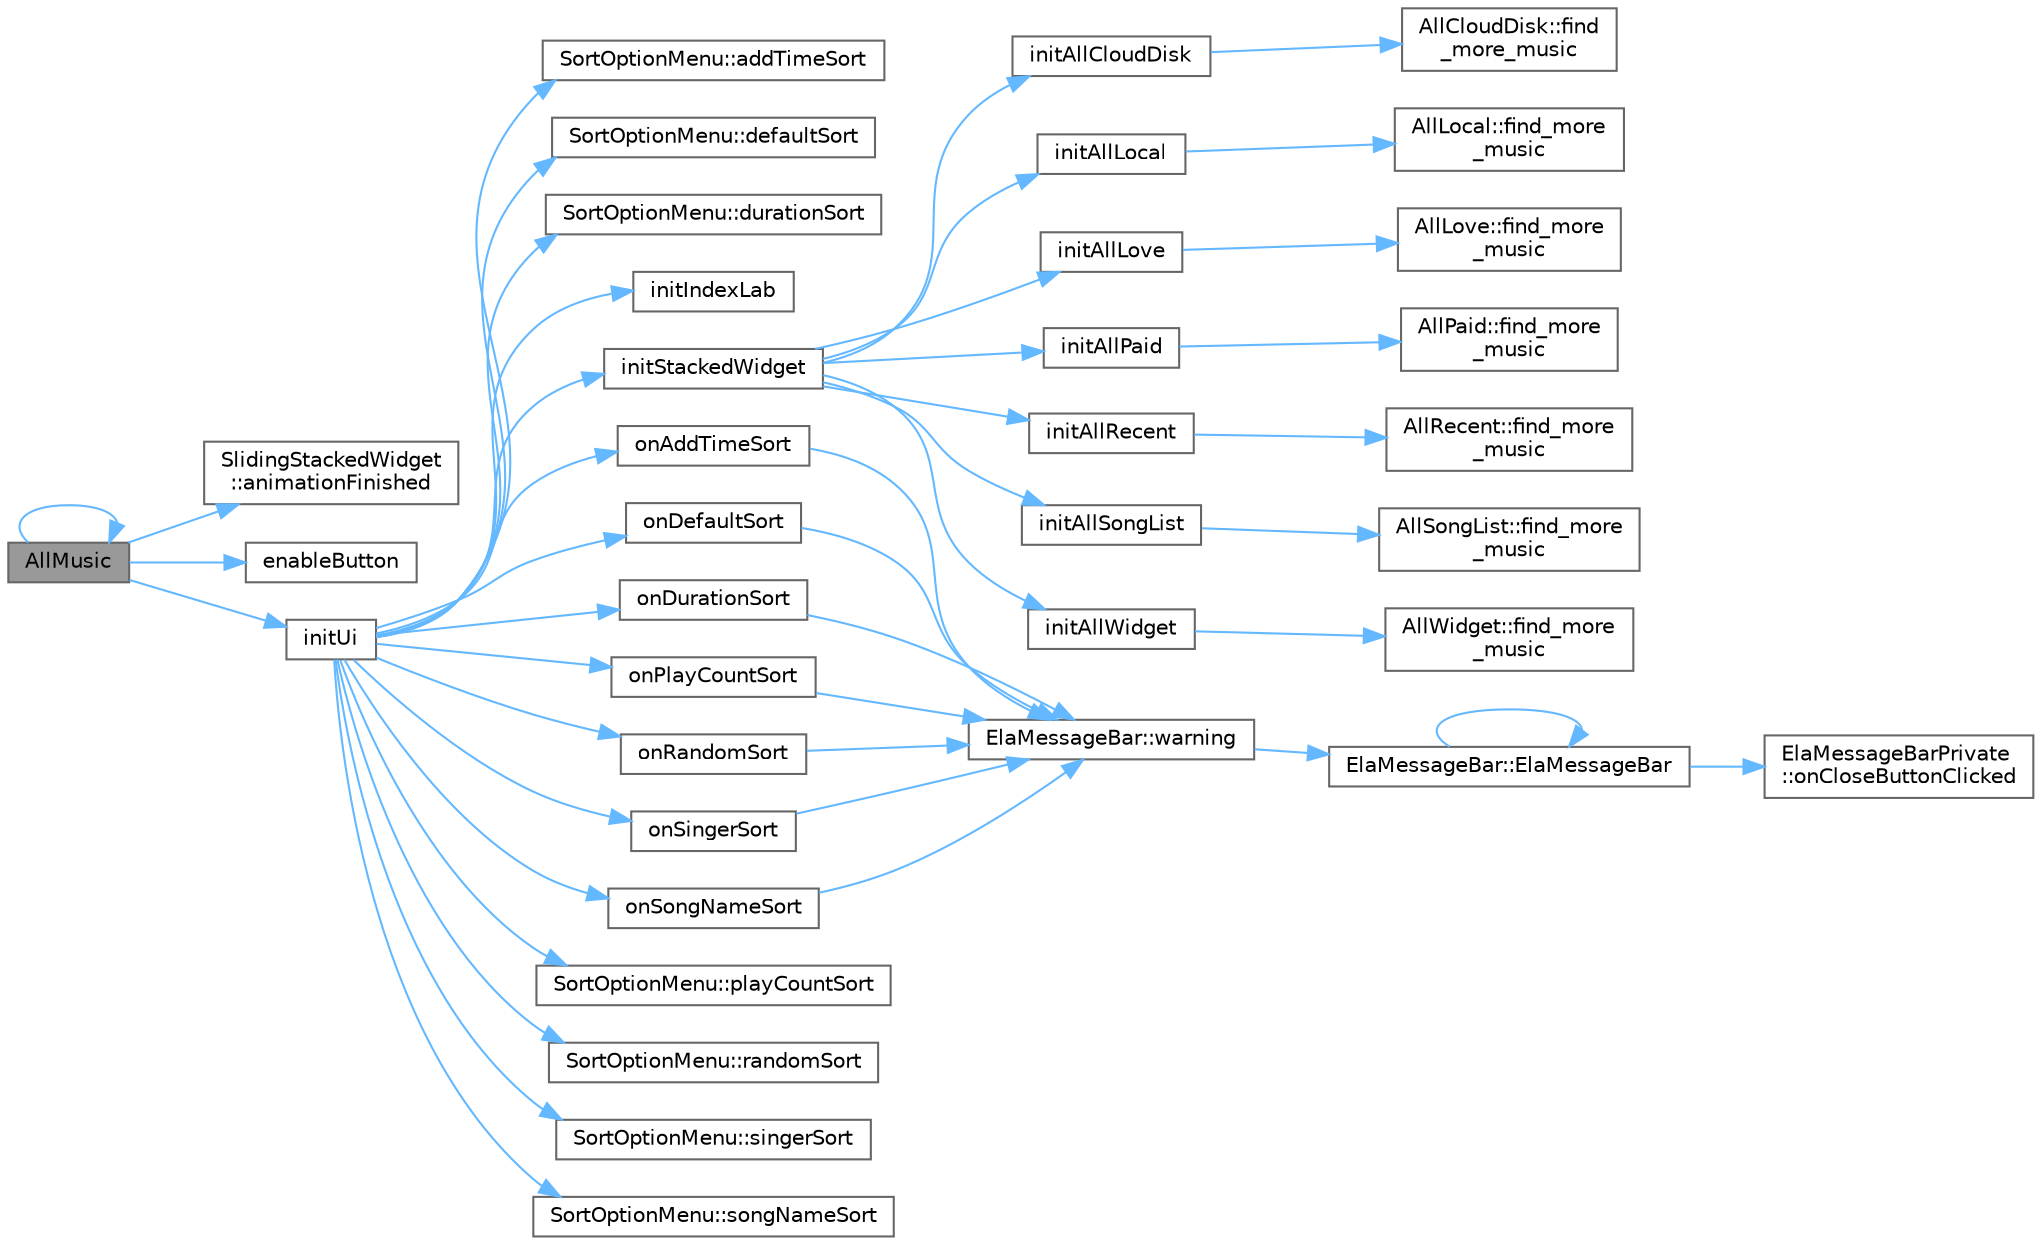 digraph "AllMusic"
{
 // LATEX_PDF_SIZE
  bgcolor="transparent";
  edge [fontname=Helvetica,fontsize=10,labelfontname=Helvetica,labelfontsize=10];
  node [fontname=Helvetica,fontsize=10,shape=box,height=0.2,width=0.4];
  rankdir="LR";
  Node1 [id="Node000001",label="AllMusic",height=0.2,width=0.4,color="gray40", fillcolor="grey60", style="filled", fontcolor="black",tooltip="构造函数，初始化音乐管理界面"];
  Node1 -> Node1 [id="edge1_Node000001_Node000001",color="steelblue1",style="solid",tooltip=" "];
  Node1 -> Node2 [id="edge2_Node000001_Node000002",color="steelblue1",style="solid",tooltip=" "];
  Node2 [id="Node000002",label="SlidingStackedWidget\l::animationFinished",height=0.2,width=0.4,color="grey40", fillcolor="white", style="filled",URL="$class_sliding_stacked_widget.html#a82607af1dd17a4c691295ae63aaf7a2d",tooltip="动画完成信号"];
  Node1 -> Node3 [id="edge3_Node000001_Node000003",color="steelblue1",style="solid",tooltip=" "];
  Node3 [id="Node000003",label="enableButton",height=0.2,width=0.4,color="grey40", fillcolor="white", style="filled",URL="$class_all_music.html#ab868524a9562cda1f7b60b4220e2248e",tooltip="启用或禁用按钮"];
  Node1 -> Node4 [id="edge4_Node000001_Node000004",color="steelblue1",style="solid",tooltip=" "];
  Node4 [id="Node000004",label="initUi",height=0.2,width=0.4,color="grey40", fillcolor="white", style="filled",URL="$class_all_music.html#afba6e95967cc3eb25fd518f7bde6ec04",tooltip="初始化界面"];
  Node4 -> Node5 [id="edge5_Node000004_Node000005",color="steelblue1",style="solid",tooltip=" "];
  Node5 [id="Node000005",label="SortOptionMenu::addTimeSort",height=0.2,width=0.4,color="grey40", fillcolor="white", style="filled",URL="$class_sort_option_menu.html#a62a93505e41ee4916658fff3343f5f8b",tooltip="添加时间排序信号"];
  Node4 -> Node6 [id="edge6_Node000004_Node000006",color="steelblue1",style="solid",tooltip=" "];
  Node6 [id="Node000006",label="SortOptionMenu::defaultSort",height=0.2,width=0.4,color="grey40", fillcolor="white", style="filled",URL="$class_sort_option_menu.html#a50b2ddb2183eedf2bb2cc554dbe628fe",tooltip="默认排序信号"];
  Node4 -> Node7 [id="edge7_Node000004_Node000007",color="steelblue1",style="solid",tooltip=" "];
  Node7 [id="Node000007",label="SortOptionMenu::durationSort",height=0.2,width=0.4,color="grey40", fillcolor="white", style="filled",URL="$class_sort_option_menu.html#aeee8df6b69f3b5a4a9426ce1e767c730",tooltip="时长排序信号"];
  Node4 -> Node8 [id="edge8_Node000004_Node000008",color="steelblue1",style="solid",tooltip=" "];
  Node8 [id="Node000008",label="initIndexLab",height=0.2,width=0.4,color="grey40", fillcolor="white", style="filled",URL="$class_all_music.html#aebc31945fa34b123ada488d5710cce62",tooltip="初始化索引标签"];
  Node4 -> Node9 [id="edge9_Node000004_Node000009",color="steelblue1",style="solid",tooltip=" "];
  Node9 [id="Node000009",label="initStackedWidget",height=0.2,width=0.4,color="grey40", fillcolor="white", style="filled",URL="$class_all_music.html#a0880fc715278119401b0b218adc8ade6",tooltip="初始化堆栈窗口"];
  Node9 -> Node10 [id="edge10_Node000009_Node000010",color="steelblue1",style="solid",tooltip=" "];
  Node10 [id="Node000010",label="initAllCloudDisk",height=0.2,width=0.4,color="grey40", fillcolor="white", style="filled",URL="$class_all_music.html#ad6973c2856d85dfe89d87c160ce7275d",tooltip="初始化云盘音乐控件"];
  Node10 -> Node11 [id="edge11_Node000010_Node000011",color="steelblue1",style="solid",tooltip=" "];
  Node11 [id="Node000011",label="AllCloudDisk::find\l_more_music",height=0.2,width=0.4,color="grey40", fillcolor="white", style="filled",URL="$class_all_cloud_disk.html#aa23356daca3ed71116d6ae55df2991f4",tooltip="搜索更多音乐信号"];
  Node9 -> Node12 [id="edge12_Node000009_Node000012",color="steelblue1",style="solid",tooltip=" "];
  Node12 [id="Node000012",label="initAllLocal",height=0.2,width=0.4,color="grey40", fillcolor="white", style="filled",URL="$class_all_music.html#a4bded8d5668f04b0f57a57ce9f6594c4",tooltip="初始化本地音乐控件"];
  Node12 -> Node13 [id="edge13_Node000012_Node000013",color="steelblue1",style="solid",tooltip=" "];
  Node13 [id="Node000013",label="AllLocal::find_more\l_music",height=0.2,width=0.4,color="grey40", fillcolor="white", style="filled",URL="$class_all_local.html#aa23356daca3ed71116d6ae55df2991f4",tooltip="搜索更多音乐信号"];
  Node9 -> Node14 [id="edge14_Node000009_Node000014",color="steelblue1",style="solid",tooltip=" "];
  Node14 [id="Node000014",label="initAllLove",height=0.2,width=0.4,color="grey40", fillcolor="white", style="filled",URL="$class_all_music.html#a932b23d58d9caad0c0294b78fdd12b49",tooltip="初始化收藏音乐控件"];
  Node14 -> Node15 [id="edge15_Node000014_Node000015",color="steelblue1",style="solid",tooltip=" "];
  Node15 [id="Node000015",label="AllLove::find_more\l_music",height=0.2,width=0.4,color="grey40", fillcolor="white", style="filled",URL="$class_all_love.html#aa23356daca3ed71116d6ae55df2991f4",tooltip="搜索更多音乐信号"];
  Node9 -> Node16 [id="edge16_Node000009_Node000016",color="steelblue1",style="solid",tooltip=" "];
  Node16 [id="Node000016",label="initAllPaid",height=0.2,width=0.4,color="grey40", fillcolor="white", style="filled",URL="$class_all_music.html#accec89bda858e77891a21593603d3642",tooltip="初始化已购音乐控件"];
  Node16 -> Node17 [id="edge17_Node000016_Node000017",color="steelblue1",style="solid",tooltip=" "];
  Node17 [id="Node000017",label="AllPaid::find_more\l_music",height=0.2,width=0.4,color="grey40", fillcolor="white", style="filled",URL="$class_all_paid.html#aa23356daca3ed71116d6ae55df2991f4",tooltip="搜索更多音乐信号"];
  Node9 -> Node18 [id="edge18_Node000009_Node000018",color="steelblue1",style="solid",tooltip=" "];
  Node18 [id="Node000018",label="initAllRecent",height=0.2,width=0.4,color="grey40", fillcolor="white", style="filled",URL="$class_all_music.html#a5dbb5d2e3871003952f783aa238b0624",tooltip="初始化最近播放控件"];
  Node18 -> Node19 [id="edge19_Node000018_Node000019",color="steelblue1",style="solid",tooltip=" "];
  Node19 [id="Node000019",label="AllRecent::find_more\l_music",height=0.2,width=0.4,color="grey40", fillcolor="white", style="filled",URL="$class_all_recent.html#aa23356daca3ed71116d6ae55df2991f4",tooltip="搜索更多音乐信号"];
  Node9 -> Node20 [id="edge20_Node000009_Node000020",color="steelblue1",style="solid",tooltip=" "];
  Node20 [id="Node000020",label="initAllSongList",height=0.2,width=0.4,color="grey40", fillcolor="white", style="filled",URL="$class_all_music.html#af394e10687f6b4ff9cb0b61bea405829",tooltip="初始化歌单控件"];
  Node20 -> Node21 [id="edge21_Node000020_Node000021",color="steelblue1",style="solid",tooltip=" "];
  Node21 [id="Node000021",label="AllSongList::find_more\l_music",height=0.2,width=0.4,color="grey40", fillcolor="white", style="filled",URL="$class_all_song_list.html#aa23356daca3ed71116d6ae55df2991f4",tooltip="搜索更多音乐信号"];
  Node9 -> Node22 [id="edge22_Node000009_Node000022",color="steelblue1",style="solid",tooltip=" "];
  Node22 [id="Node000022",label="initAllWidget",height=0.2,width=0.4,color="grey40", fillcolor="white", style="filled",URL="$class_all_music.html#acd49958707a3d6e81ea739107a67c6a0",tooltip="初始化全部音乐控件"];
  Node22 -> Node23 [id="edge23_Node000022_Node000023",color="steelblue1",style="solid",tooltip=" "];
  Node23 [id="Node000023",label="AllWidget::find_more\l_music",height=0.2,width=0.4,color="grey40", fillcolor="white", style="filled",URL="$class_all_widget.html#aa23356daca3ed71116d6ae55df2991f4",tooltip="搜索更多音乐信号"];
  Node4 -> Node24 [id="edge24_Node000004_Node000024",color="steelblue1",style="solid",tooltip=" "];
  Node24 [id="Node000024",label="onAddTimeSort",height=0.2,width=0.4,color="grey40", fillcolor="white", style="filled",URL="$class_all_music.html#a58cc37eb1a69f43d22e93dbd0a8e32ba",tooltip="按添加时间排序"];
  Node24 -> Node25 [id="edge25_Node000024_Node000025",color="steelblue1",style="solid",tooltip=" "];
  Node25 [id="Node000025",label="ElaMessageBar::warning",height=0.2,width=0.4,color="grey40", fillcolor="white", style="filled",URL="$class_ela_message_bar.html#aaf06af29d4b610224fbb14636ce07b32",tooltip="显示警告消息"];
  Node25 -> Node26 [id="edge26_Node000025_Node000026",color="steelblue1",style="solid",tooltip=" "];
  Node26 [id="Node000026",label="ElaMessageBar::ElaMessageBar",height=0.2,width=0.4,color="grey40", fillcolor="white", style="filled",URL="$class_ela_message_bar.html#a1722699abf44f445a31b469f224ab7ca",tooltip="构造函数，初始化消息栏"];
  Node26 -> Node26 [id="edge27_Node000026_Node000026",color="steelblue1",style="solid",tooltip=" "];
  Node26 -> Node27 [id="edge28_Node000026_Node000027",color="steelblue1",style="solid",tooltip=" "];
  Node27 [id="Node000027",label="ElaMessageBarPrivate\l::onCloseButtonClicked",height=0.2,width=0.4,color="grey40", fillcolor="white", style="filled",URL="$class_ela_message_bar_private.html#a826ca8fdb2ca90af2c67cebd15f19bae",tooltip="关闭按钮点击事件处理"];
  Node4 -> Node28 [id="edge29_Node000004_Node000028",color="steelblue1",style="solid",tooltip=" "];
  Node28 [id="Node000028",label="onDefaultSort",height=0.2,width=0.4,color="grey40", fillcolor="white", style="filled",URL="$class_all_music.html#a77868991ec35ce1ee03a62521bbf03c5",tooltip="默认排序"];
  Node28 -> Node25 [id="edge30_Node000028_Node000025",color="steelblue1",style="solid",tooltip=" "];
  Node4 -> Node29 [id="edge31_Node000004_Node000029",color="steelblue1",style="solid",tooltip=" "];
  Node29 [id="Node000029",label="onDurationSort",height=0.2,width=0.4,color="grey40", fillcolor="white", style="filled",URL="$class_all_music.html#a1bf3aea4b068e67501d5614655eff022",tooltip="按时长排序"];
  Node29 -> Node25 [id="edge32_Node000029_Node000025",color="steelblue1",style="solid",tooltip=" "];
  Node4 -> Node30 [id="edge33_Node000004_Node000030",color="steelblue1",style="solid",tooltip=" "];
  Node30 [id="Node000030",label="onPlayCountSort",height=0.2,width=0.4,color="grey40", fillcolor="white", style="filled",URL="$class_all_music.html#a2deab31ea0dab5b0953202e8135f6236",tooltip="按播放次数排序"];
  Node30 -> Node25 [id="edge34_Node000030_Node000025",color="steelblue1",style="solid",tooltip=" "];
  Node4 -> Node31 [id="edge35_Node000004_Node000031",color="steelblue1",style="solid",tooltip=" "];
  Node31 [id="Node000031",label="onRandomSort",height=0.2,width=0.4,color="grey40", fillcolor="white", style="filled",URL="$class_all_music.html#a2ff39f94b18025fc9f33a0e9a9d75734",tooltip="随机排序"];
  Node31 -> Node25 [id="edge36_Node000031_Node000025",color="steelblue1",style="solid",tooltip=" "];
  Node4 -> Node32 [id="edge37_Node000004_Node000032",color="steelblue1",style="solid",tooltip=" "];
  Node32 [id="Node000032",label="onSingerSort",height=0.2,width=0.4,color="grey40", fillcolor="white", style="filled",URL="$class_all_music.html#a88cff94b79f2aab5610fd6df85c77d39",tooltip="按歌手排序"];
  Node32 -> Node25 [id="edge38_Node000032_Node000025",color="steelblue1",style="solid",tooltip=" "];
  Node4 -> Node33 [id="edge39_Node000004_Node000033",color="steelblue1",style="solid",tooltip=" "];
  Node33 [id="Node000033",label="onSongNameSort",height=0.2,width=0.4,color="grey40", fillcolor="white", style="filled",URL="$class_all_music.html#a8b57469ce5cde9101bd38466a5138bd9",tooltip="按歌曲名称排序"];
  Node33 -> Node25 [id="edge40_Node000033_Node000025",color="steelblue1",style="solid",tooltip=" "];
  Node4 -> Node34 [id="edge41_Node000004_Node000034",color="steelblue1",style="solid",tooltip=" "];
  Node34 [id="Node000034",label="SortOptionMenu::playCountSort",height=0.2,width=0.4,color="grey40", fillcolor="white", style="filled",URL="$class_sort_option_menu.html#a4005719fb6fb6bc4f13d0ae2cb46c120",tooltip="播放次数排序信号"];
  Node4 -> Node35 [id="edge42_Node000004_Node000035",color="steelblue1",style="solid",tooltip=" "];
  Node35 [id="Node000035",label="SortOptionMenu::randomSort",height=0.2,width=0.4,color="grey40", fillcolor="white", style="filled",URL="$class_sort_option_menu.html#a625ed9da15048536d4e71ca307a90a13",tooltip="随机排序信号"];
  Node4 -> Node36 [id="edge43_Node000004_Node000036",color="steelblue1",style="solid",tooltip=" "];
  Node36 [id="Node000036",label="SortOptionMenu::singerSort",height=0.2,width=0.4,color="grey40", fillcolor="white", style="filled",URL="$class_sort_option_menu.html#a8dfbd3ceedab5c9e1c73fcdd16f3681f",tooltip="歌手排序信号"];
  Node4 -> Node37 [id="edge44_Node000004_Node000037",color="steelblue1",style="solid",tooltip=" "];
  Node37 [id="Node000037",label="SortOptionMenu::songNameSort",height=0.2,width=0.4,color="grey40", fillcolor="white", style="filled",URL="$class_sort_option_menu.html#aaab3a5460c247a8f4ae3fa7e964c620e",tooltip="歌曲名排序信号"];
}
